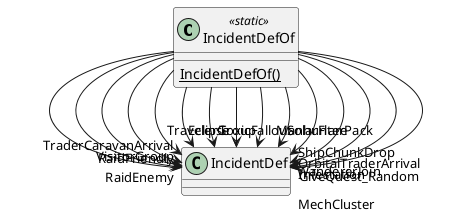 @startuml
class IncidentDefOf <<static>> {
    {static} IncidentDefOf()
}
IncidentDefOf --> "RaidEnemy" IncidentDef
IncidentDefOf --> "RaidFriendly" IncidentDef
IncidentDefOf --> "VisitorGroup" IncidentDef
IncidentDefOf --> "TravelerGroup" IncidentDef
IncidentDefOf --> "TraderCaravanArrival" IncidentDef
IncidentDefOf --> "Eclipse" IncidentDef
IncidentDefOf --> "ToxicFallout" IncidentDef
IncidentDefOf --> "SolarFlare" IncidentDef
IncidentDefOf --> "ManhunterPack" IncidentDef
IncidentDefOf --> "ShipChunkDrop" IncidentDef
IncidentDefOf --> "OrbitalTraderArrival" IncidentDef
IncidentDefOf --> "WandererJoin" IncidentDef
IncidentDefOf --> "Infestation" IncidentDef
IncidentDefOf --> "GiveQuest_Random" IncidentDef
IncidentDefOf --> "MechCluster" IncidentDef
@enduml
